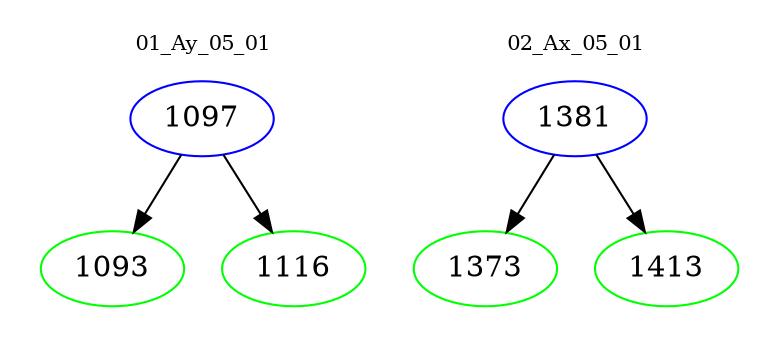digraph{
subgraph cluster_0 {
color = white
label = "01_Ay_05_01";
fontsize=10;
T0_1097 [label="1097", color="blue"]
T0_1097 -> T0_1093 [color="black"]
T0_1093 [label="1093", color="green"]
T0_1097 -> T0_1116 [color="black"]
T0_1116 [label="1116", color="green"]
}
subgraph cluster_1 {
color = white
label = "02_Ax_05_01";
fontsize=10;
T1_1381 [label="1381", color="blue"]
T1_1381 -> T1_1373 [color="black"]
T1_1373 [label="1373", color="green"]
T1_1381 -> T1_1413 [color="black"]
T1_1413 [label="1413", color="green"]
}
}
